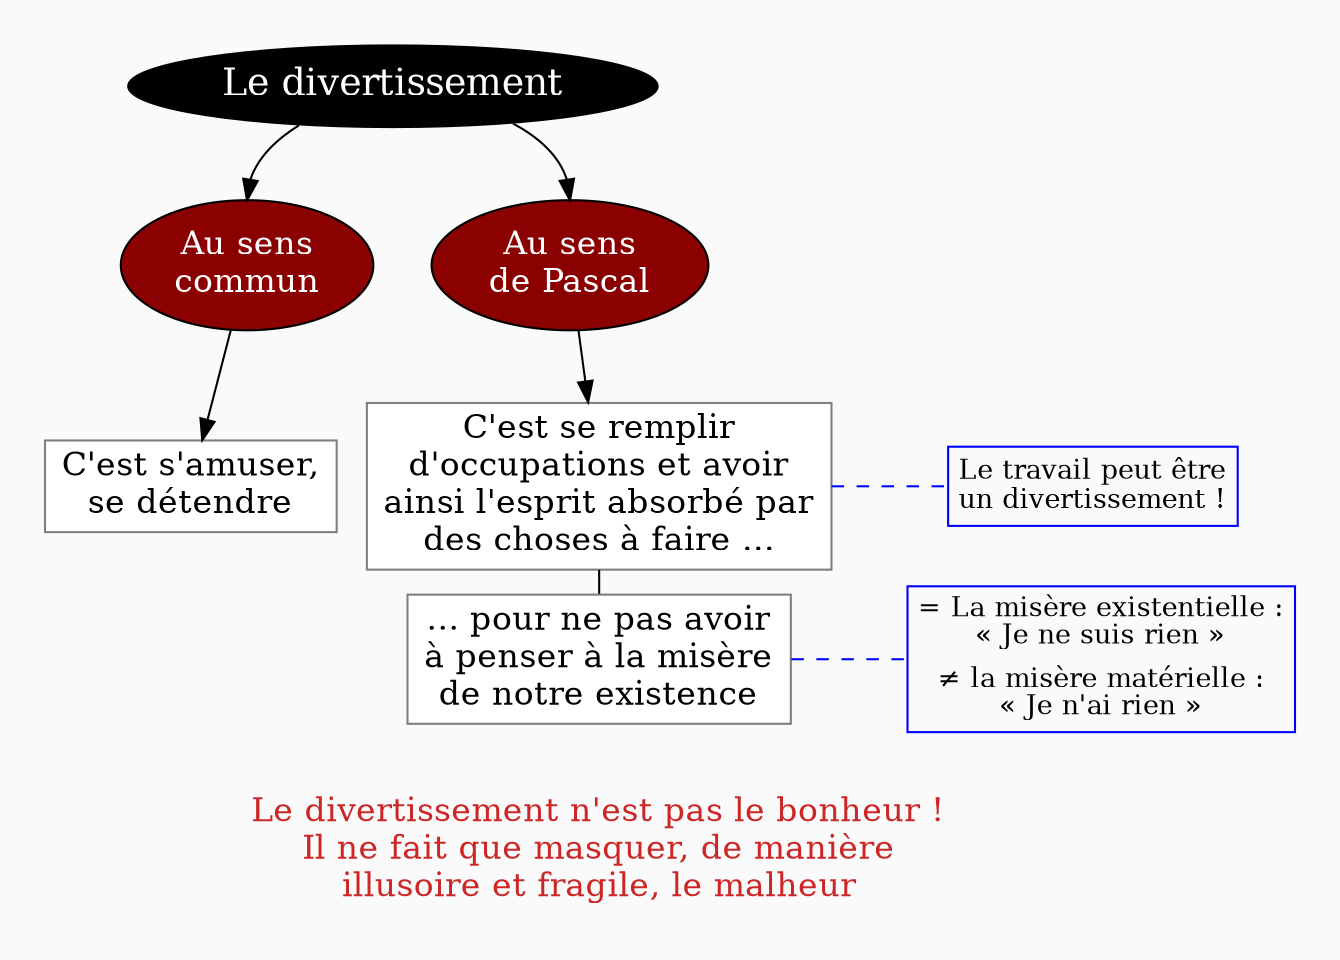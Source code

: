 digraph G {
//rankdir=LR
splines=true
//splines=curved
bgcolor=grey98
pad=0.3
style=filled
edge[minlen=4]
ranksep=0.1
nodesep=0.2 // valeur à changer ?

// NIVEAU 1
node[style=filled; fillcolor=12 ; fontcolor=white ; fontsize=18]
// a1[label=""]
a1[label="Le divertissement"]


// NIVEAU 2
node[style=filled;fillcolor=red4;fontcolor=white; fontsize=16]
// b1[label=""]
a1->{
b1[label="Au sens
commun"]    
b2[label="Au sens
de Pascal"]
}[headport=n]

// NIVEAU 3 (sans intermédiaire)
node [shape=box; style=filled;fillcolor=white;fontcolor=black;color=grey50]
// c1[label=""]
b1->c1
c1[label="C'est s'amuser,
se détendre"]
b2->c2
c2[label="C'est se remplir
d'occupations et avoir
ainsi l'esprit absorbé par
des choses à faire …"]
c2->c3[minlen=1,arrowhead=none]
c3[label="… pour ne pas avoir
à penser à la misère
de notre existence"]



// INTERMEDIAIRE AVANT NIVEAU 3
node[style=filled;fillcolor=grey78;shape=oval]
// [arrowhead=none]
// bc1[label=""]

// NIVEAU 3 (avec intermédiaire)
node[style="filled";fillcolor=white;shape=box;color=grey50]
// c1[label=""]

// NIVEAU 4
node[style="filled, rounded";fillcolor=white;shape=box;color=grey50]
// d1[label=""]





// ETIQUETTES EN ROUGE
node[shape=plaintext;fontcolor=firebrick3;fillcolor=grey98]
// e1[label=< <B>= Titre</B><BR /><BR />Contenu<BR /> >]
// e1[label=""]
// ->e1[minlen=1;style=invis]

c3->d1[style=invis,minlen=3]
d1[label="Le divertissement n'est pas le bonheur !
Il ne fait que masquer, de manière
illusoire et fragile, le malheur"]


// Remarques
node[color=blue;shape=box;style=filled;margin=0.07;fontcolor=black;fontsize=13]
edge[color=blue;arrowhead="none";xlabel="";style=dashed]
// r1[label=""]
// {rank=same;->r1}
// {rank=same;r1->[dir=back]}


{rank=same;c2->e1}

e1[label="Le travail peut être
un divertissement !"]

{rank=same;c3->e2}
e2[label=<= La misère existentielle :<br/>
« Je ne suis rien »<br/>
<font point-size="8"><br/></font>
≠ la misère matérielle :<br/>
« Je n'ai rien »>]


}
